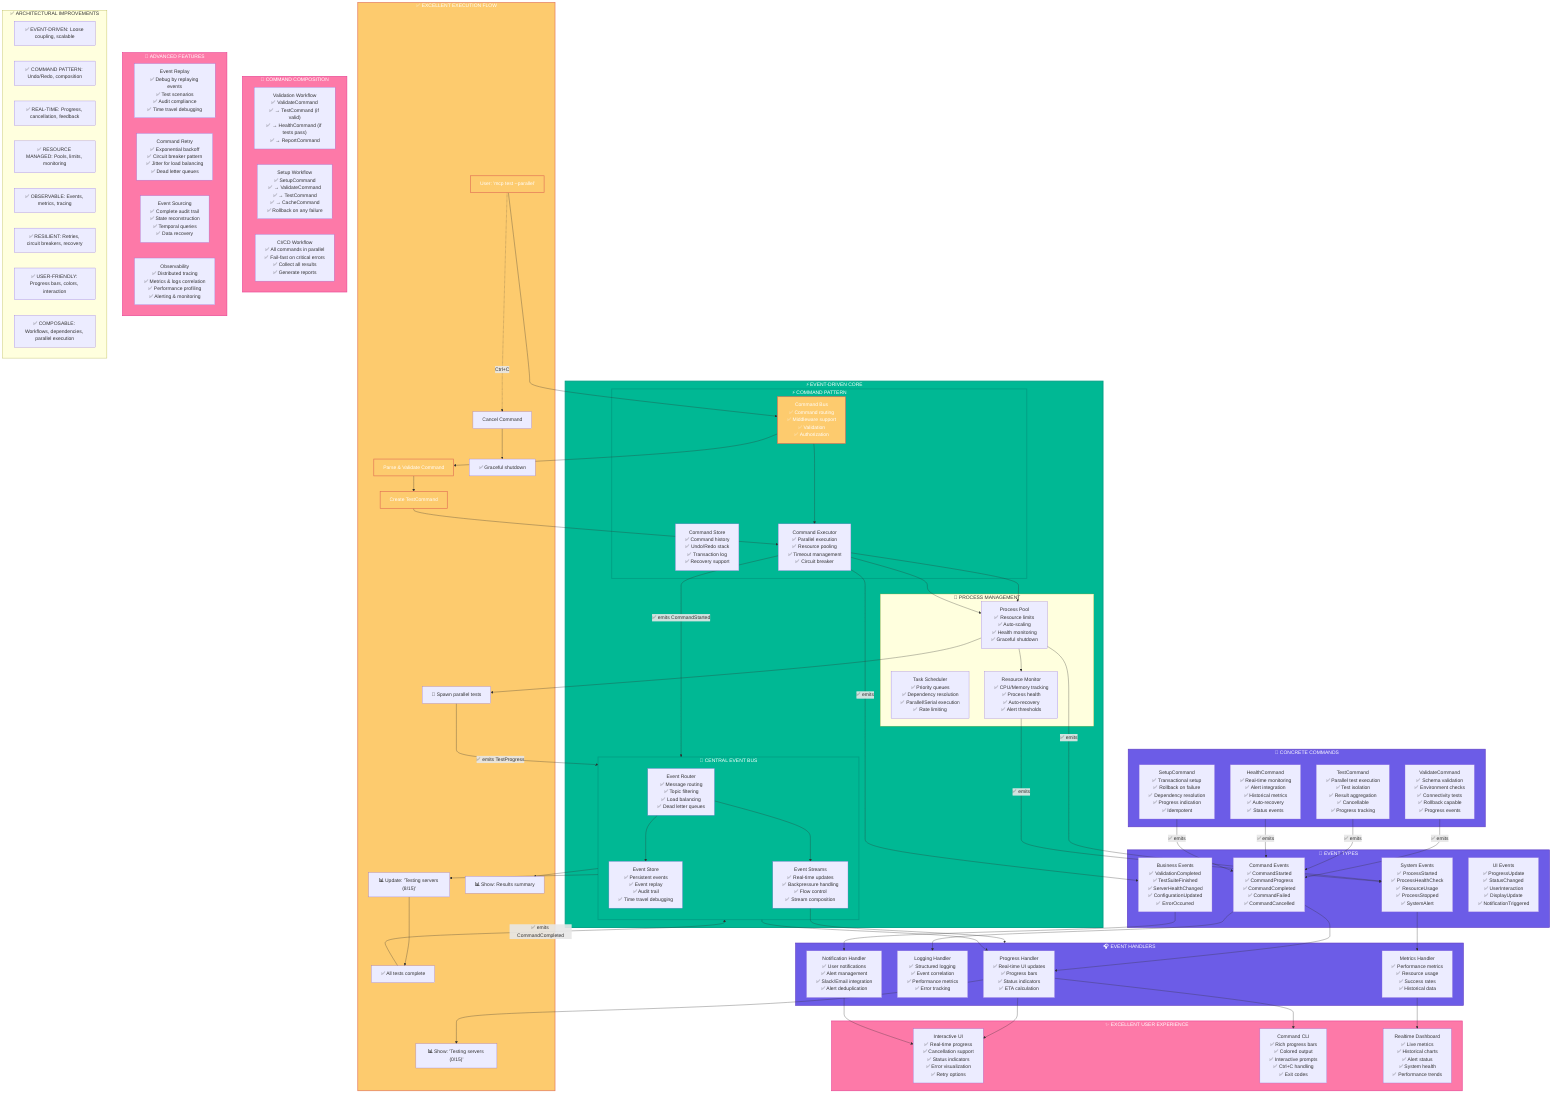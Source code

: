 %% Improved Events & Commands Architecture (EVENT-DRIVEN EXCELLENCE)
%% This diagram shows how we SHOULD implement event-driven command execution

graph TD
    %% Event-Driven Architecture Core
    subgraph EventCore["⚡ EVENT-DRIVEN CORE"]
        
        %% Event Bus - Central Coordination
        subgraph EventBus["🚌 CENTRAL EVENT BUS"]
            EventRouter["Event Router<br/>✅ Message routing<br/>✅ Topic filtering<br/>✅ Load balancing<br/>✅ Dead letter queues"]
            EventStore["Event Store<br/>✅ Persistent events<br/>✅ Event replay<br/>✅ Audit trail<br/>✅ Time travel debugging"]
            EventStream["Event Streams<br/>✅ Real-time updates<br/>✅ Backpressure handling<br/>✅ Flow control<br/>✅ Stream composition"]
        end

        %% Command Pattern Implementation
        subgraph Commands["⚡ COMMAND PATTERN"]
            CommandBus["Command Bus<br/>✅ Command routing<br/>✅ Middleware support<br/>✅ Validation<br/>✅ Authorization"]
            CommandStore["Command Store<br/>✅ Command history<br/>✅ Undo/Redo stack<br/>✅ Transaction log<br/>✅ Recovery support"]
            CommandExecutor["Command Executor<br/>✅ Parallel execution<br/>✅ Resource pooling<br/>✅ Timeout management<br/>✅ Circuit breaker"]
        end

        %% Process Management Excellence
        subgraph ProcessMgmt["🎯 PROCESS MANAGEMENT"]
            ProcessPool["Process Pool<br/>✅ Resource limits<br/>✅ Auto-scaling<br/>✅ Health monitoring<br/>✅ Graceful shutdown"]
            TaskScheduler["Task Scheduler<br/>✅ Priority queues<br/>✅ Dependency resolution<br/>✅ Parallel/Serial execution<br/>✅ Rate limiting"]
            ResourceMonitor["Resource Monitor<br/>✅ CPU/Memory tracking<br/>✅ Process health<br/>✅ Auto-recovery<br/>✅ Alert thresholds"]
        end
    end

    %% Command Implementations
    subgraph CommandImpls["🎯 CONCRETE COMMANDS"]
        
        ValidateCommand["ValidateCommand<br/>✅ Schema validation<br/>✅ Environment checks<br/>✅ Connectivity tests<br/>✅ Rollback capable<br/>✅ Progress events"]
        
        TestCommand["TestCommand<br/>✅ Parallel test execution<br/>✅ Test isolation<br/>✅ Result aggregation<br/>✅ Cancellable<br/>✅ Progress tracking"]
        
        HealthCommand["HealthCommand<br/>✅ Real-time monitoring<br/>✅ Alert integration<br/>✅ Historical metrics<br/>✅ Auto-recovery<br/>✅ Status events"]
        
        SetupCommand["SetupCommand<br/>✅ Transactional setup<br/>✅ Rollback on failure<br/>✅ Dependency resolution<br/>✅ Progress indication<br/>✅ Idempotent"]
    end

    %% Event Types & Flow
    subgraph Events["📡 EVENT TYPES"]
        
        CommandEvents["Command Events<br/>✅ CommandStarted<br/>✅ CommandProgress<br/>✅ CommandCompleted<br/>✅ CommandFailed<br/>✅ CommandCancelled"]
        
        SystemEvents["System Events<br/>✅ ProcessStarted<br/>✅ ProcessHealthCheck<br/>✅ ResourceUsage<br/>✅ ProcessStopped<br/>✅ SystemAlert"]
        
        BusinessEvents["Business Events<br/>✅ ValidationCompleted<br/>✅ TestSuiteFinished<br/>✅ ServerHealthChanged<br/>✅ ConfigurationUpdated<br/>✅ ErrorOccurred"]
        
        UIEvents["UI Events<br/>✅ ProgressUpdate<br/>✅ StatusChanged<br/>✅ UserInteraction<br/>✅ DisplayUpdate<br/>✅ NotificationTriggered"]
    end

    %% Event Handlers & Subscribers
    subgraph Handlers["🎧 EVENT HANDLERS"]
        
        ProgressHandler["Progress Handler<br/>✅ Real-time UI updates<br/>✅ Progress bars<br/>✅ Status indicators<br/>✅ ETA calculation"]
        
        LoggingHandler["Logging Handler<br/>✅ Structured logging<br/>✅ Event correlation<br/>✅ Performance metrics<br/>✅ Error tracking"]
        
        NotificationHandler["Notification Handler<br/>✅ User notifications<br/>✅ Alert management<br/>✅ Slack/Email integration<br/>✅ Alert deduplication"]
        
        MetricsHandler["Metrics Handler<br/>✅ Performance metrics<br/>✅ Resource usage<br/>✅ Success rates<br/>✅ Historical data"]
    end

    %% User Experience Layer
    subgraph UXLayer["✨ EXCELLENT USER EXPERIENCE"]
        
        InteractiveUI["Interactive UI<br/>✅ Real-time progress<br/>✅ Cancellation support<br/>✅ Status indicators<br/>✅ Error visualization<br/>✅ Retry options"]
        
        CommandCLI["Command CLI<br/>✅ Rich progress bars<br/>✅ Colored output<br/>✅ Interactive prompts<br/>✅ Ctrl+C handling<br/>✅ Exit codes"]
        
        RealtimeDashboard["Realtime Dashboard<br/>✅ Live metrics<br/>✅ Historical charts<br/>✅ Alert status<br/>✅ System health<br/>✅ Performance trends"]
    end

    %% Event Flow Connections
    EventRouter --> EventStore
    EventRouter --> EventStream
    EventStream --> Handlers
    
    CommandBus --> CommandExecutor
    CommandExecutor --> ProcessPool
    ProcessPool --> ResourceMonitor
    
    %% Commands emit events
    ValidateCommand -->|"✅ emits"| CommandEvents
    TestCommand -->|"✅ emits"| CommandEvents
    HealthCommand -->|"✅ emits"| CommandEvents
    SetupCommand -->|"✅ emits"| CommandEvents
    
    ProcessPool -->|"✅ emits"| SystemEvents
    ResourceMonitor -->|"✅ emits"| SystemEvents
    
    CommandExecutor -->|"✅ emits"| BusinessEvents
    
    %% Event handlers consume events
    CommandEvents --> ProgressHandler
    SystemEvents --> MetricsHandler
    BusinessEvents --> NotificationHandler
    CommandEvents --> LoggingHandler
    
    %% UI updates from handlers
    ProgressHandler --> InteractiveUI
    ProgressHandler --> CommandCLI
    MetricsHandler --> RealtimeDashboard
    NotificationHandler --> InteractiveUI

    %% Example Improved Flow
    subgraph GoodFlow["✅ EXCELLENT EXECUTION FLOW"]
        UserCommand["User: 'mcp test --parallel'"]
        UserCommand --> CommandBus
        CommandBus --> ParseCommand["Parse & Validate Command"]
        ParseCommand --> CreateTestCommand["Create TestCommand"]
        CreateTestCommand --> CommandExecutor
        CommandExecutor -->|"✅ emits CommandStarted"| EventBus
        EventBus --> ProgressHandler
        ProgressHandler --> ShowProgress["📊 Show: 'Testing servers (0/15)'"]
        
        CommandExecutor --> ProcessPool
        ProcessPool --> SpawnTests["🔄 Spawn parallel tests"]
        SpawnTests -->|"✅ emits TestProgress"| EventBus
        EventBus --> UpdateProgress["📊 Update: 'Testing servers (8/15)'"]
        
        UpdateProgress --> TestComplete["✅ All tests complete"]
        TestComplete -->|"✅ emits CommandCompleted"| EventBus
        EventBus --> ShowResults["📊 Show: Results summary"]
        
        %% User can cancel at any time
        UserCommand -.->|"Ctrl+C"| CancelCommand["Cancel Command"]
        CancelCommand --> GracefulShutdown["✅ Graceful shutdown"]
    end

    %% Composition & Workflows
    subgraph Workflows["🔄 COMMAND COMPOSITION"]
        
        ValidateWorkflow["Validation Workflow<br/>✅ ValidateCommand<br/>✅ → TestCommand (if valid)<br/>✅ → HealthCommand (if tests pass)<br/>✅ → ReportCommand"]
        
        SetupWorkflow["Setup Workflow<br/>✅ SetupCommand<br/>✅ → ValidateCommand<br/>✅ → TestCommand<br/>✅ → CacheCommand<br/>✅ Rollback on any failure"]
        
        CIWorkflow["CI/CD Workflow<br/>✅ All commands in parallel<br/>✅ Fail-fast on critical errors<br/>✅ Collect all results<br/>✅ Generate reports"]
    end

    %% Advanced Features
    subgraph Advanced["🚀 ADVANCED FEATURES"]
        
        EventReplay["Event Replay<br/>✅ Debug by replaying events<br/>✅ Test scenarios<br/>✅ Audit compliance<br/>✅ Time travel debugging"]
        
        CommandRetry["Command Retry<br/>✅ Exponential backoff<br/>✅ Circuit breaker pattern<br/>✅ Jitter for load balancing<br/>✅ Dead letter queues"]
        
        EventSourcing["Event Sourcing<br/>✅ Complete audit trail<br/>✅ State reconstruction<br/>✅ Temporal queries<br/>✅ Data recovery"]
        
        Observability["Observability<br/>✅ Distributed tracing<br/>✅ Metrics & logs correlation<br/>✅ Performance profiling<br/>✅ Alerting & monitoring"]
    end

    %% Key Improvements
    subgraph Improvements["✅ ARCHITECTURAL IMPROVEMENTS"]
        I1["✅ EVENT-DRIVEN: Loose coupling, scalable"]
        I2["✅ COMMAND PATTERN: Undo/Redo, composition"]
        I3["✅ REAL-TIME: Progress, cancellation, feedback"]
        I4["✅ RESOURCE MANAGED: Pools, limits, monitoring"]
        I5["✅ OBSERVABLE: Events, metrics, tracing"]
        I6["✅ RESILIENT: Retries, circuit breakers, recovery"]
        I7["✅ USER-FRIENDLY: Progress bars, colors, interaction"]
        I8["✅ COMPOSABLE: Workflows, dependencies, parallel execution"]
    end

    %% Style the improvements
    classDef excellentNode fill:#00b894,stroke:#00a085,stroke-width:3px,color:#fff
    classDef greatNode fill:#6c5ce7,stroke:#5f3dc4,stroke-width:2px,color:#fff
    classDef goodNode fill:#fd79a8,stroke:#e84393,stroke-width:2px,color:#fff
    classDef flowNode fill:#fdcb6e,stroke:#e17055,stroke-width:2px,color:#fff
    classDef goodEdge stroke:#00b894,stroke-width:2px
    
    class EventCore,EventBus,Commands excellentNode
    class CommandImpls,Events,Handlers greatNode
    class UXLayer,Workflows,Advanced goodNode
    class GoodFlow,UserCommand,CommandBus,ParseCommand,CreateTestCommand flowNode